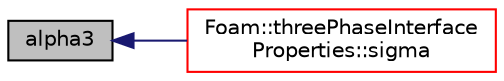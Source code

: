 digraph "alpha3"
{
  bgcolor="transparent";
  edge [fontname="Helvetica",fontsize="10",labelfontname="Helvetica",labelfontsize="10"];
  node [fontname="Helvetica",fontsize="10",shape=record];
  rankdir="LR";
  Node1 [label="alpha3",height=0.2,width=0.4,color="black", fillcolor="grey75", style="filled", fontcolor="black"];
  Node1 -> Node2 [dir="back",color="midnightblue",fontsize="10",style="solid",fontname="Helvetica"];
  Node2 [label="Foam::threePhaseInterface\lProperties::sigma",height=0.2,width=0.4,color="red",URL="$a02608.html#aad6958b40ce37eeb45e1c325c9d489c3"];
}
